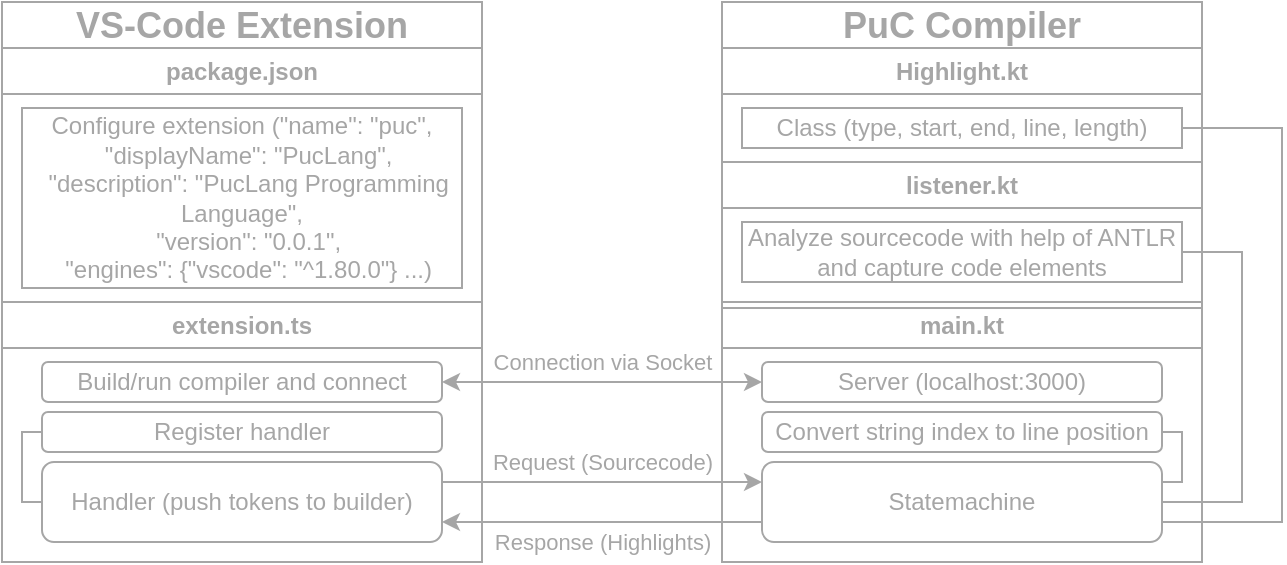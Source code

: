 <mxfile version="21.6.3" type="device">
  <diagram name="Seite-1" id="TG1YhUxTqGzAMKzzDfoQ">
    <mxGraphModel dx="728" dy="382" grid="1" gridSize="10" guides="1" tooltips="1" connect="1" arrows="1" fold="1" page="1" pageScale="1" pageWidth="827" pageHeight="1169" math="0" shadow="0">
      <root>
        <mxCell id="0" />
        <mxCell id="1" parent="0" />
        <mxCell id="qrsHivyOD9jfsJHmiuFn-7" value="Request (Sourcecode)" style="endArrow=classic;html=1;rounded=0;exitX=1;exitY=0.25;exitDx=0;exitDy=0;entryX=0;entryY=0.25;entryDx=0;entryDy=0;strokeColor=#a6a6a6;fontColor=#a6a6a6;labelBackgroundColor=none;" parent="1" source="qrsHivyOD9jfsJHmiuFn-24" target="qrsHivyOD9jfsJHmiuFn-25" edge="1">
          <mxGeometry y="10" width="50" height="50" relative="1" as="geometry">
            <mxPoint x="370" y="510" as="sourcePoint" />
            <mxPoint x="570" y="510" as="targetPoint" />
            <mxPoint as="offset" />
          </mxGeometry>
        </mxCell>
        <mxCell id="qrsHivyOD9jfsJHmiuFn-10" value="Response (Highlights)" style="endArrow=classic;html=1;rounded=0;entryX=1;entryY=0.75;entryDx=0;entryDy=0;exitX=0;exitY=0.75;exitDx=0;exitDy=0;strokeColor=#a6a6a6;fontColor=#a6a6a6;labelBackgroundColor=none;" parent="1" source="qrsHivyOD9jfsJHmiuFn-25" target="qrsHivyOD9jfsJHmiuFn-24" edge="1">
          <mxGeometry y="10" width="50" height="50" relative="1" as="geometry">
            <mxPoint x="580" y="510" as="sourcePoint" />
            <mxPoint x="380" y="500" as="targetPoint" />
            <mxPoint as="offset" />
          </mxGeometry>
        </mxCell>
        <mxCell id="qrsHivyOD9jfsJHmiuFn-12" value="&lt;font style=&quot;font-size: 18px;&quot;&gt;VS-Code Extension&lt;/font&gt;" style="swimlane;whiteSpace=wrap;html=1;fillColor=none;strokeColor=#a6a6a6;fontColor=#a6a6a6;" parent="1" vertex="1">
          <mxGeometry x="160" y="280" width="240" height="280" as="geometry" />
        </mxCell>
        <mxCell id="qrsHivyOD9jfsJHmiuFn-14" value="extension.ts" style="swimlane;whiteSpace=wrap;html=1;fillColor=none;strokeColor=#a6a6a6;fontColor=#a6a6a6;" parent="qrsHivyOD9jfsJHmiuFn-12" vertex="1">
          <mxGeometry y="150" width="240" height="130" as="geometry" />
        </mxCell>
        <mxCell id="qrsHivyOD9jfsJHmiuFn-2" value="Build/run compiler and connect" style="rounded=1;whiteSpace=wrap;html=1;fillColor=none;strokeColor=#a6a6a6;fontColor=#a6a6a6;" parent="qrsHivyOD9jfsJHmiuFn-14" vertex="1">
          <mxGeometry x="20" y="30" width="200" height="20" as="geometry" />
        </mxCell>
        <mxCell id="qrsHivyOD9jfsJHmiuFn-24" value="Handler (push tokens to builder)" style="rounded=1;whiteSpace=wrap;html=1;fillColor=none;strokeColor=#a6a6a6;fontColor=#a6a6a6;" parent="qrsHivyOD9jfsJHmiuFn-14" vertex="1">
          <mxGeometry x="20" y="80" width="200" height="40" as="geometry" />
        </mxCell>
        <mxCell id="DEdIGv1iFp8kHGnSPot3-1" value="Register handler" style="rounded=1;whiteSpace=wrap;html=1;fillColor=none;strokeColor=#a6a6a6;fontColor=#a6a6a6;" parent="qrsHivyOD9jfsJHmiuFn-14" vertex="1">
          <mxGeometry x="20" y="55" width="200" height="20" as="geometry" />
        </mxCell>
        <mxCell id="DEdIGv1iFp8kHGnSPot3-14" value="" style="endArrow=none;html=1;rounded=0;entryX=0;entryY=0.5;entryDx=0;entryDy=0;exitX=0;exitY=0.5;exitDx=0;exitDy=0;strokeColor=#a6a6a6;fontColor=#a6a6a6;" parent="qrsHivyOD9jfsJHmiuFn-14" source="qrsHivyOD9jfsJHmiuFn-24" target="DEdIGv1iFp8kHGnSPot3-1" edge="1">
          <mxGeometry width="50" height="50" relative="1" as="geometry">
            <mxPoint x="-10" y="220" as="sourcePoint" />
            <mxPoint x="40" y="170" as="targetPoint" />
            <Array as="points">
              <mxPoint x="10" y="100" />
              <mxPoint x="10" y="65" />
            </Array>
          </mxGeometry>
        </mxCell>
        <mxCell id="qrsHivyOD9jfsJHmiuFn-15" value="package.json" style="swimlane;whiteSpace=wrap;html=1;fillColor=none;strokeColor=#a6a6a6;fontColor=#a6a6a6;" parent="qrsHivyOD9jfsJHmiuFn-12" vertex="1">
          <mxGeometry y="23" width="240" height="127" as="geometry" />
        </mxCell>
        <mxCell id="qrsHivyOD9jfsJHmiuFn-32" value="Configure extension (&quot;name&quot;: &quot;puc&quot;,&lt;div&gt;&amp;nbsp; &quot;displayName&quot;: &quot;PucLang&quot;,&lt;/div&gt;&lt;div&gt;&amp;nbsp; &quot;description&quot;: &quot;PucLang Programming Language&quot;,&lt;/div&gt;&lt;div&gt;&amp;nbsp; &quot;version&quot;: &quot;0.0.1&quot;,&lt;/div&gt;&lt;div&gt;&amp;nbsp; &quot;engines&quot;: {&lt;span style=&quot;background-color: initial;&quot;&gt;&quot;vscode&quot;: &quot;^1.80.0&quot;&lt;/span&gt;&lt;span style=&quot;background-color: initial;&quot;&gt;} ...)&lt;/span&gt;&lt;/div&gt;" style="text;html=1;strokeColor=#a6a6a6;fillColor=none;align=center;verticalAlign=middle;whiteSpace=wrap;rounded=0;fontColor=#a6a6a6;" parent="qrsHivyOD9jfsJHmiuFn-15" vertex="1">
          <mxGeometry x="10" y="30" width="220" height="90" as="geometry" />
        </mxCell>
        <mxCell id="qrsHivyOD9jfsJHmiuFn-13" value="&lt;font style=&quot;font-size: 18px;&quot;&gt;PuC Compiler&lt;/font&gt;" style="swimlane;whiteSpace=wrap;html=1;fillColor=none;strokeColor=#a6a6a6;fontColor=#a6a6a6;" parent="1" vertex="1">
          <mxGeometry x="520" y="280" width="240" height="280" as="geometry" />
        </mxCell>
        <mxCell id="qrsHivyOD9jfsJHmiuFn-16" value="listener.kt" style="swimlane;whiteSpace=wrap;html=1;fillColor=none;strokeColor=#a6a6a6;fontColor=#a6a6a6;" parent="qrsHivyOD9jfsJHmiuFn-13" vertex="1">
          <mxGeometry y="80" width="240" height="73" as="geometry" />
        </mxCell>
        <mxCell id="qrsHivyOD9jfsJHmiuFn-29" value="Analyze sourcecode with help of ANTLR and capture code elements" style="text;html=1;strokeColor=#a6a6a6;fillColor=none;align=center;verticalAlign=middle;whiteSpace=wrap;rounded=0;fontColor=#a6a6a6;" parent="qrsHivyOD9jfsJHmiuFn-16" vertex="1">
          <mxGeometry x="10" y="30" width="220" height="30" as="geometry" />
        </mxCell>
        <mxCell id="qrsHivyOD9jfsJHmiuFn-22" value="main.kt" style="swimlane;whiteSpace=wrap;html=1;fillColor=none;strokeColor=#a6a6a6;fontColor=#a6a6a6;" parent="qrsHivyOD9jfsJHmiuFn-13" vertex="1">
          <mxGeometry y="150" width="240" height="130" as="geometry" />
        </mxCell>
        <mxCell id="qrsHivyOD9jfsJHmiuFn-1" value="&lt;div&gt;Server (localhost:3000)&lt;/div&gt;" style="rounded=1;whiteSpace=wrap;html=1;fillColor=none;strokeColor=#a6a6a6;fontColor=#a6a6a6;" parent="qrsHivyOD9jfsJHmiuFn-22" vertex="1">
          <mxGeometry x="20" y="30" width="200" height="20" as="geometry" />
        </mxCell>
        <mxCell id="qrsHivyOD9jfsJHmiuFn-25" value="Statemachine" style="rounded=1;whiteSpace=wrap;html=1;fillColor=none;strokeColor=#a6a6a6;fontColor=#a6a6a6;" parent="qrsHivyOD9jfsJHmiuFn-22" vertex="1">
          <mxGeometry x="20" y="80" width="200" height="40" as="geometry" />
        </mxCell>
        <mxCell id="DEdIGv1iFp8kHGnSPot3-10" value="Convert string index to line position" style="rounded=1;whiteSpace=wrap;html=1;fillColor=none;strokeColor=#a6a6a6;fontColor=#a6a6a6;" parent="qrsHivyOD9jfsJHmiuFn-22" vertex="1">
          <mxGeometry x="20" y="55" width="200" height="20" as="geometry" />
        </mxCell>
        <mxCell id="DEdIGv1iFp8kHGnSPot3-13" value="" style="endArrow=none;html=1;rounded=0;entryX=1;entryY=0.5;entryDx=0;entryDy=0;exitX=1;exitY=0.25;exitDx=0;exitDy=0;strokeColor=#a6a6a6;fontColor=#a6a6a6;" parent="qrsHivyOD9jfsJHmiuFn-22" source="qrsHivyOD9jfsJHmiuFn-25" target="DEdIGv1iFp8kHGnSPot3-10" edge="1">
          <mxGeometry width="50" height="50" relative="1" as="geometry">
            <mxPoint x="160" y="230" as="sourcePoint" />
            <mxPoint x="210" y="180" as="targetPoint" />
            <Array as="points">
              <mxPoint x="230" y="90" />
              <mxPoint x="230" y="65" />
            </Array>
          </mxGeometry>
        </mxCell>
        <mxCell id="DEdIGv1iFp8kHGnSPot3-7" value="Highlight.kt" style="swimlane;whiteSpace=wrap;html=1;fillColor=none;strokeColor=#a6a6a6;fontColor=#a6a6a6;" parent="qrsHivyOD9jfsJHmiuFn-13" vertex="1">
          <mxGeometry y="23" width="240" height="57" as="geometry" />
        </mxCell>
        <mxCell id="DEdIGv1iFp8kHGnSPot3-9" value="Class (type, start, end, line, length)" style="text;html=1;strokeColor=#a6a6a6;fillColor=none;align=center;verticalAlign=middle;whiteSpace=wrap;rounded=0;fontColor=#a6a6a6;" parent="DEdIGv1iFp8kHGnSPot3-7" vertex="1">
          <mxGeometry x="10" y="30" width="220" height="20" as="geometry" />
        </mxCell>
        <mxCell id="DEdIGv1iFp8kHGnSPot3-11" value="" style="endArrow=none;html=1;rounded=0;entryX=1;entryY=0.5;entryDx=0;entryDy=0;exitX=1;exitY=0.75;exitDx=0;exitDy=0;strokeColor=#a6a6a6;fontColor=#a6a6a6;" parent="qrsHivyOD9jfsJHmiuFn-13" source="qrsHivyOD9jfsJHmiuFn-25" target="DEdIGv1iFp8kHGnSPot3-9" edge="1">
          <mxGeometry width="50" height="50" relative="1" as="geometry">
            <mxPoint x="230" y="360" as="sourcePoint" />
            <mxPoint x="280" y="310" as="targetPoint" />
            <Array as="points">
              <mxPoint x="280" y="260" />
              <mxPoint x="280" y="63" />
            </Array>
          </mxGeometry>
        </mxCell>
        <mxCell id="DEdIGv1iFp8kHGnSPot3-12" value="" style="endArrow=none;html=1;rounded=0;entryX=1;entryY=0.5;entryDx=0;entryDy=0;exitX=1;exitY=0.5;exitDx=0;exitDy=0;strokeColor=#a6a6a6;fontColor=#a6a6a6;" parent="qrsHivyOD9jfsJHmiuFn-13" source="qrsHivyOD9jfsJHmiuFn-25" target="qrsHivyOD9jfsJHmiuFn-29" edge="1">
          <mxGeometry width="50" height="50" relative="1" as="geometry">
            <mxPoint x="140" y="390" as="sourcePoint" />
            <mxPoint x="190" y="340" as="targetPoint" />
            <Array as="points">
              <mxPoint x="260" y="250" />
              <mxPoint x="260" y="125" />
            </Array>
          </mxGeometry>
        </mxCell>
        <mxCell id="qrsHivyOD9jfsJHmiuFn-23" value="Connection via Socket" style="endArrow=classic;startArrow=classic;html=1;rounded=0;entryX=0;entryY=0.5;entryDx=0;entryDy=0;exitX=1;exitY=0.5;exitDx=0;exitDy=0;strokeColor=#a6a6a6;fontColor=#a6a6a6;labelBackgroundColor=none;" parent="1" source="qrsHivyOD9jfsJHmiuFn-2" target="qrsHivyOD9jfsJHmiuFn-1" edge="1">
          <mxGeometry y="10" width="50" height="50" relative="1" as="geometry">
            <mxPoint x="290" y="740" as="sourcePoint" />
            <mxPoint x="340" y="690" as="targetPoint" />
            <mxPoint as="offset" />
          </mxGeometry>
        </mxCell>
      </root>
    </mxGraphModel>
  </diagram>
</mxfile>
